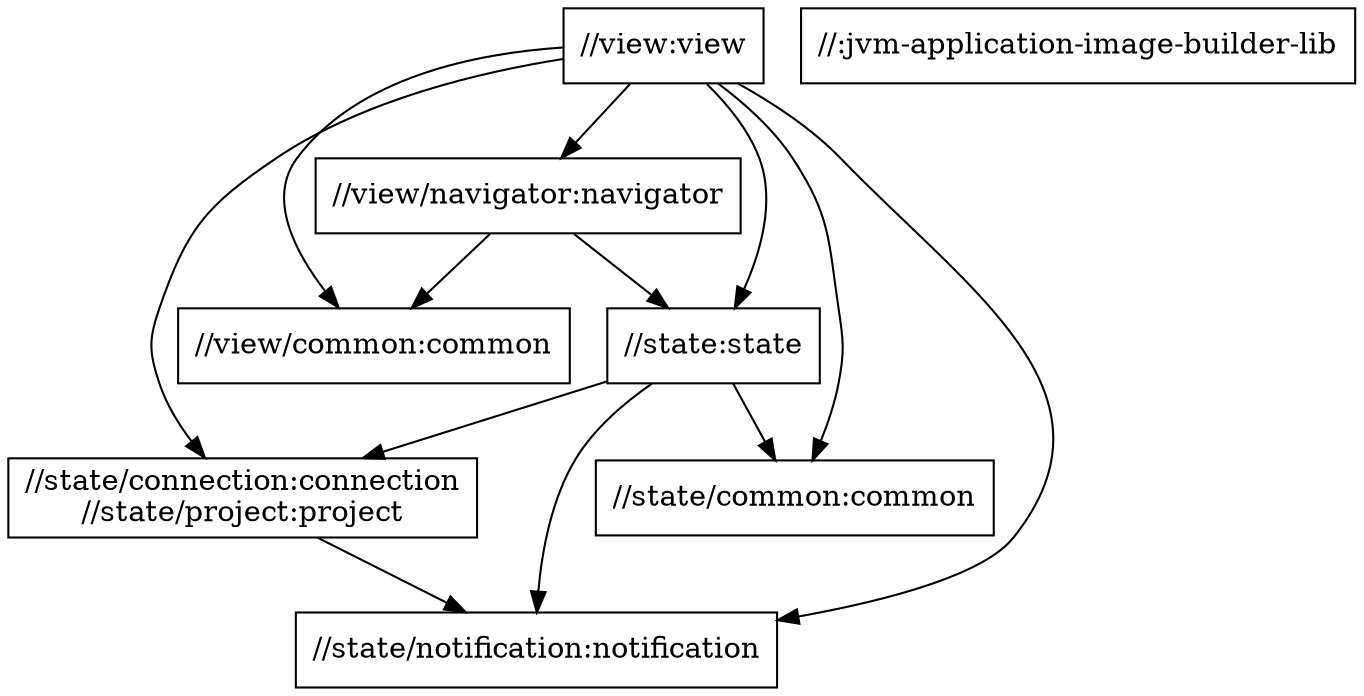 digraph mygraph {
  node [shape=box];
  "//view:view"
  "//view:view" -> "//view/common:common"
  "//view:view" -> "//state/connection:connection\n//state/project:project"
  "//view:view" -> "//view/navigator:navigator"
  "//view:view" -> "//state:state"
  "//view:view" -> "//state/common:common"
  "//view:view" -> "//state/notification:notification"
  "//view/navigator:navigator"
  "//view/navigator:navigator" -> "//state:state"
  "//view/navigator:navigator" -> "//view/common:common"
  "//view/common:common"
  "//state:state"
  "//state:state" -> "//state/common:common"
  "//state:state" -> "//state/connection:connection\n//state/project:project"
  "//state:state" -> "//state/notification:notification"
  "//state/connection:connection\n//state/project:project"
  "//state/connection:connection\n//state/project:project" -> "//state/notification:notification"
  "//state/notification:notification"
  "//state/common:common"
  "//:jvm-application-image-builder-lib"
}
